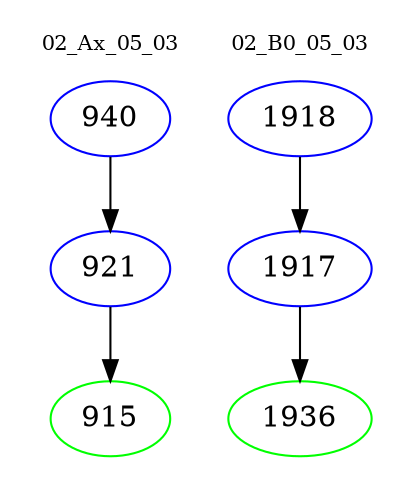 digraph{
subgraph cluster_0 {
color = white
label = "02_Ax_05_03";
fontsize=10;
T0_940 [label="940", color="blue"]
T0_940 -> T0_921 [color="black"]
T0_921 [label="921", color="blue"]
T0_921 -> T0_915 [color="black"]
T0_915 [label="915", color="green"]
}
subgraph cluster_1 {
color = white
label = "02_B0_05_03";
fontsize=10;
T1_1918 [label="1918", color="blue"]
T1_1918 -> T1_1917 [color="black"]
T1_1917 [label="1917", color="blue"]
T1_1917 -> T1_1936 [color="black"]
T1_1936 [label="1936", color="green"]
}
}
